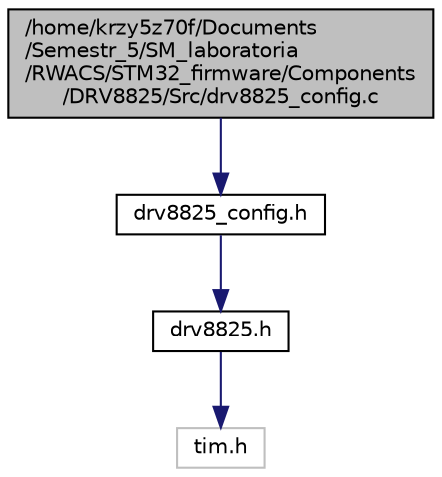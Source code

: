 digraph "/home/krzy5z70f/Documents/Semestr_5/SM_laboratoria/RWACS/STM32_firmware/Components/DRV8825/Src/drv8825_config.c"
{
 // LATEX_PDF_SIZE
  edge [fontname="Helvetica",fontsize="10",labelfontname="Helvetica",labelfontsize="10"];
  node [fontname="Helvetica",fontsize="10",shape=record];
  Node1 [label="/home/krzy5z70f/Documents\l/Semestr_5/SM_laboratoria\l/RWACS/STM32_firmware/Components\l/DRV8825/Src/drv8825_config.c",height=0.2,width=0.4,color="black", fillcolor="grey75", style="filled", fontcolor="black",tooltip=": DRV8825 step motor driver configuration source code file"];
  Node1 -> Node2 [color="midnightblue",fontsize="10",style="solid",fontname="Helvetica"];
  Node2 [label="drv8825_config.h",height=0.2,width=0.4,color="black", fillcolor="white", style="filled",URL="$drv8825__config_8h.html",tooltip=": DRV8825 step motor driver configuration header file"];
  Node2 -> Node3 [color="midnightblue",fontsize="10",style="solid",fontname="Helvetica"];
  Node3 [label="drv8825.h",height=0.2,width=0.4,color="black", fillcolor="white", style="filled",URL="$drv8825_8h.html",tooltip=": DRV8825 step motor driver configuration header file"];
  Node3 -> Node4 [color="midnightblue",fontsize="10",style="solid",fontname="Helvetica"];
  Node4 [label="tim.h",height=0.2,width=0.4,color="grey75", fillcolor="white", style="filled",tooltip=" "];
}
